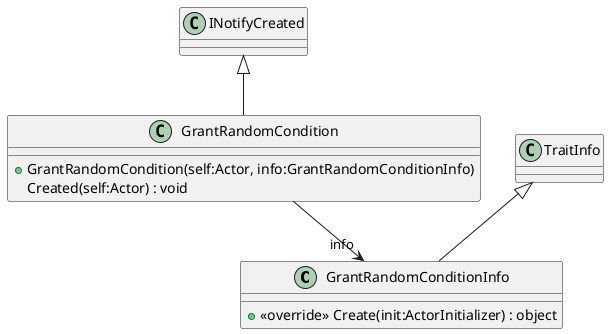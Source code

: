 @startuml
class GrantRandomConditionInfo {
    + <<override>> Create(init:ActorInitializer) : object
}
class GrantRandomCondition {
    + GrantRandomCondition(self:Actor, info:GrantRandomConditionInfo)
    Created(self:Actor) : void
}
TraitInfo <|-- GrantRandomConditionInfo
INotifyCreated <|-- GrantRandomCondition
GrantRandomCondition --> "info" GrantRandomConditionInfo
@enduml
